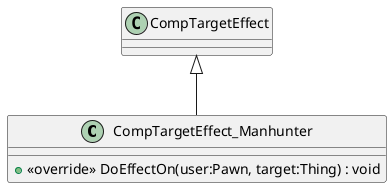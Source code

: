 @startuml
class CompTargetEffect_Manhunter {
    + <<override>> DoEffectOn(user:Pawn, target:Thing) : void
}
CompTargetEffect <|-- CompTargetEffect_Manhunter
@enduml
